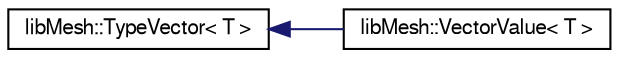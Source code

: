 digraph "Graphical Class Hierarchy"
{
  edge [fontname="FreeSans",fontsize="10",labelfontname="FreeSans",labelfontsize="10"];
  node [fontname="FreeSans",fontsize="10",shape=record];
  rankdir="LR";
  Node1 [label="libMesh::TypeVector\< T \>",height=0.2,width=0.4,color="black", fillcolor="white", style="filled",URL="$classlibMesh_1_1TypeVector.html"];
  Node1 -> Node2 [dir="back",color="midnightblue",fontsize="10",style="solid",fontname="FreeSans"];
  Node2 [label="libMesh::VectorValue\< T \>",height=0.2,width=0.4,color="black", fillcolor="white", style="filled",URL="$classlibMesh_1_1VectorValue.html"];
}
